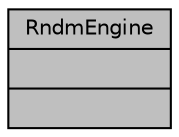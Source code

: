 digraph "RndmEngine"
{
 // INTERACTIVE_SVG=YES
  bgcolor="transparent";
  edge [fontname="Helvetica",fontsize="10",labelfontname="Helvetica",labelfontsize="10"];
  node [fontname="Helvetica",fontsize="10",shape=record];
  Node1 [label="{RndmEngine\n||}",height=0.2,width=0.4,color="black", fillcolor="grey75", style="filled", fontcolor="black"];
}
